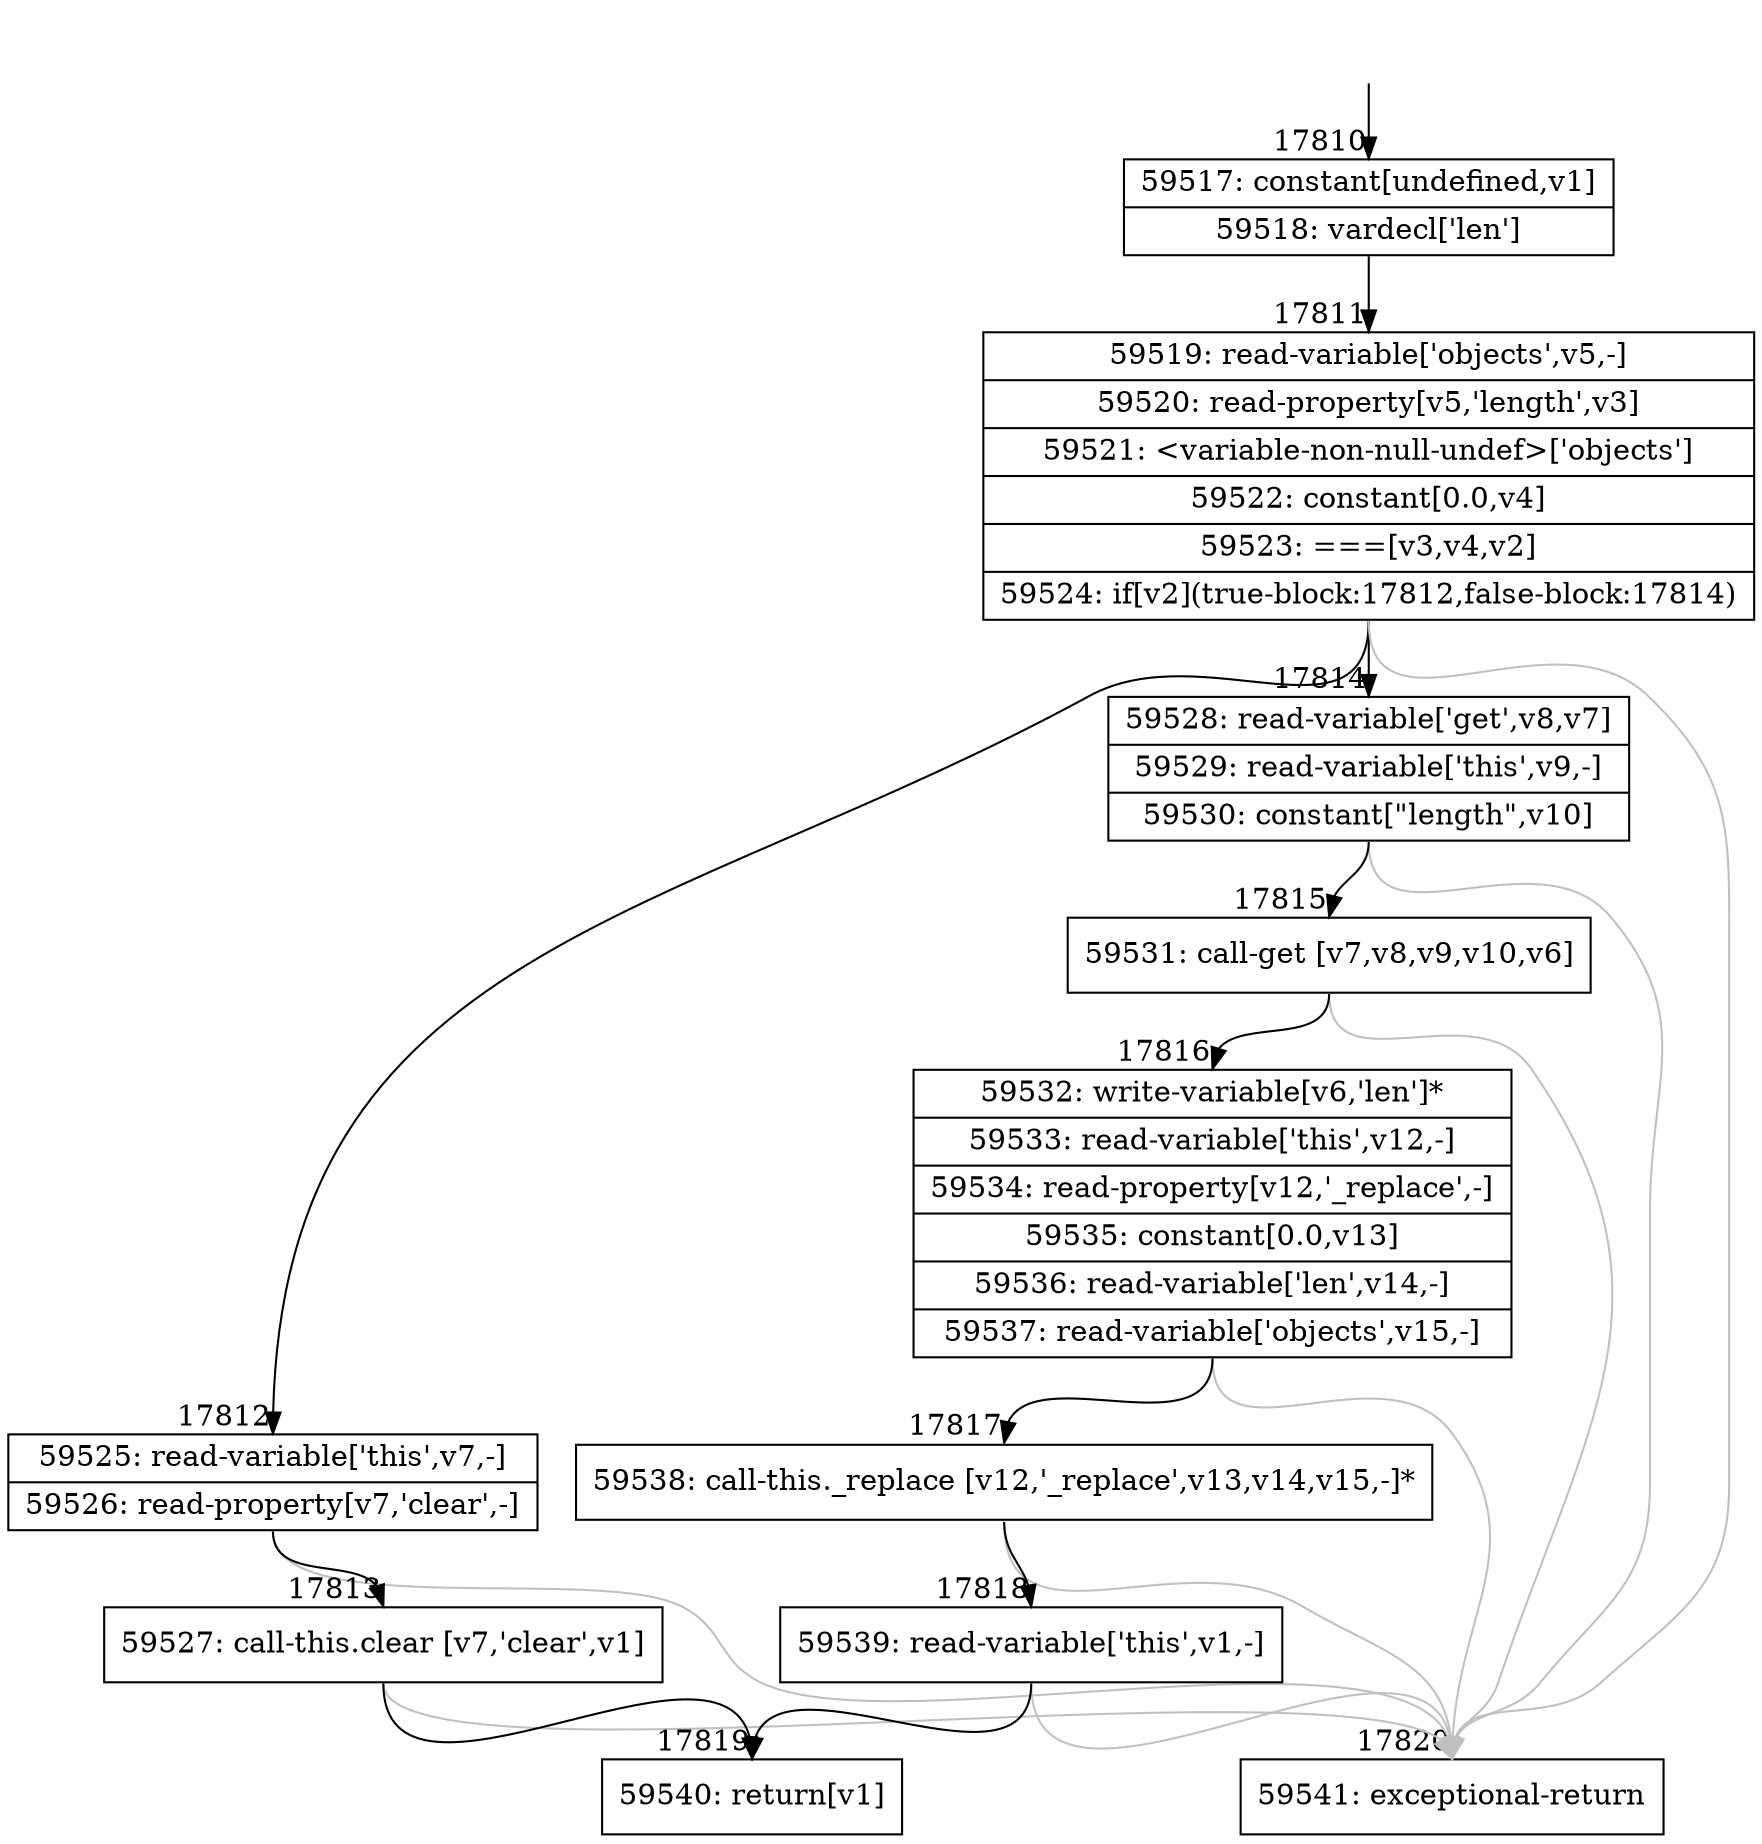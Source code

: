 digraph {
rankdir="TD"
BB_entry1534[shape=none,label=""];
BB_entry1534 -> BB17810 [tailport=s, headport=n, headlabel="    17810"]
BB17810 [shape=record label="{59517: constant[undefined,v1]|59518: vardecl['len']}" ] 
BB17810 -> BB17811 [tailport=s, headport=n, headlabel="      17811"]
BB17811 [shape=record label="{59519: read-variable['objects',v5,-]|59520: read-property[v5,'length',v3]|59521: \<variable-non-null-undef\>['objects']|59522: constant[0.0,v4]|59523: ===[v3,v4,v2]|59524: if[v2](true-block:17812,false-block:17814)}" ] 
BB17811 -> BB17812 [tailport=s, headport=n, headlabel="      17812"]
BB17811 -> BB17814 [tailport=s, headport=n, headlabel="      17814"]
BB17811 -> BB17820 [tailport=s, headport=n, color=gray, headlabel="      17820"]
BB17812 [shape=record label="{59525: read-variable['this',v7,-]|59526: read-property[v7,'clear',-]}" ] 
BB17812 -> BB17813 [tailport=s, headport=n, headlabel="      17813"]
BB17812 -> BB17820 [tailport=s, headport=n, color=gray]
BB17813 [shape=record label="{59527: call-this.clear [v7,'clear',v1]}" ] 
BB17813 -> BB17819 [tailport=s, headport=n, headlabel="      17819"]
BB17813 -> BB17820 [tailport=s, headport=n, color=gray]
BB17814 [shape=record label="{59528: read-variable['get',v8,v7]|59529: read-variable['this',v9,-]|59530: constant[\"length\",v10]}" ] 
BB17814 -> BB17815 [tailport=s, headport=n, headlabel="      17815"]
BB17814 -> BB17820 [tailport=s, headport=n, color=gray]
BB17815 [shape=record label="{59531: call-get [v7,v8,v9,v10,v6]}" ] 
BB17815 -> BB17816 [tailport=s, headport=n, headlabel="      17816"]
BB17815 -> BB17820 [tailport=s, headport=n, color=gray]
BB17816 [shape=record label="{59532: write-variable[v6,'len']*|59533: read-variable['this',v12,-]|59534: read-property[v12,'_replace',-]|59535: constant[0.0,v13]|59536: read-variable['len',v14,-]|59537: read-variable['objects',v15,-]}" ] 
BB17816 -> BB17817 [tailport=s, headport=n, headlabel="      17817"]
BB17816 -> BB17820 [tailport=s, headport=n, color=gray]
BB17817 [shape=record label="{59538: call-this._replace [v12,'_replace',v13,v14,v15,-]*}" ] 
BB17817 -> BB17818 [tailport=s, headport=n, headlabel="      17818"]
BB17817 -> BB17820 [tailport=s, headport=n, color=gray]
BB17818 [shape=record label="{59539: read-variable['this',v1,-]}" ] 
BB17818 -> BB17819 [tailport=s, headport=n]
BB17818 -> BB17820 [tailport=s, headport=n, color=gray]
BB17819 [shape=record label="{59540: return[v1]}" ] 
BB17820 [shape=record label="{59541: exceptional-return}" ] 
//#$~ 33486
}
